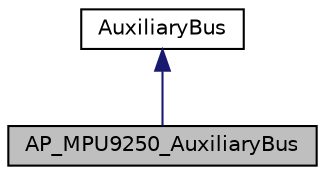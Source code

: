 digraph "AP_MPU9250_AuxiliaryBus"
{
 // INTERACTIVE_SVG=YES
  edge [fontname="Helvetica",fontsize="10",labelfontname="Helvetica",labelfontsize="10"];
  node [fontname="Helvetica",fontsize="10",shape=record];
  Node1 [label="AP_MPU9250_AuxiliaryBus",height=0.2,width=0.4,color="black", fillcolor="grey75", style="filled", fontcolor="black"];
  Node2 -> Node1 [dir="back",color="midnightblue",fontsize="10",style="solid",fontname="Helvetica"];
  Node2 [label="AuxiliaryBus",height=0.2,width=0.4,color="black", fillcolor="white", style="filled",URL="$classAuxiliaryBus.html"];
}
